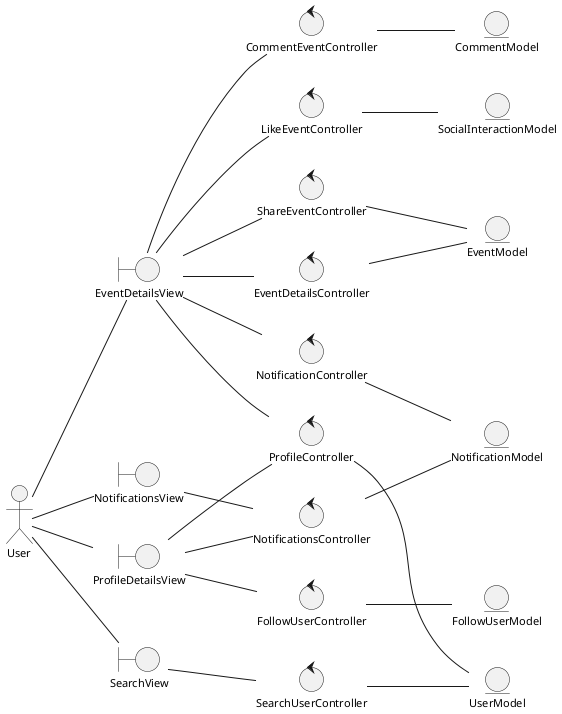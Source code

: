 @startuml analysisClassDiagramSocialInteractions
skinparam style strictuml
left to right direction
skinparam defaultTextAlignment center
skinparam defaultFontSize 11

actor "User" as user

entity "UserModel" as userModel
entity "EventModel" as eventModel
entity "SocialInteractionModel" as socialInteractionModel
entity "CommentModel" as commentModel
entity "FollowUserModel" as followUserModel
entity "NotificationModel" as notificationModel
entity "NotificationModel" as notificationModel

boundary "EventDetailsView" as eventDetailsView
boundary "ProfileDetailsView" as profileDetailsView
boundary "NotificationsView" as notificationsView
boundary "SearchView" as searchView

control "CommentEventController" as commentEventController
control "LikeEventController" as likeEventController
control "ShareEventController" as shareEventController
control "FollowUserController" as followUserController
control "NotificationsController" as notificationsController
control "EventDetailsController" as eventDetailsController
control "ProfileController" as profileController
control "SearchUserController" as searchUserController
control "NotificationController" as notificationController

user -- eventDetailsView
user -- profileDetailsView
user -- notificationsView
user -- searchView

eventDetailsView -- eventDetailsController
eventDetailsView -- commentEventController
eventDetailsView -- likeEventController
eventDetailsView -- shareEventController
eventDetailsView -- profileController
eventDetailsView -- notificationController

profileDetailsView -- followUserController
profileDetailsView -- notificationsController
notificationsView -- notificationsController
searchView -- searchUserController
profileDetailsView -- profileController


profileController -- userModel
eventDetailsController -- eventModel
commentEventController -- commentModel
likeEventController -- socialInteractionModel
shareEventController -- eventModel
followUserController -- followUserModel
notificationsController -- notificationModel
searchUserController -- userModel
notificationController -- notificationModel

@enduml